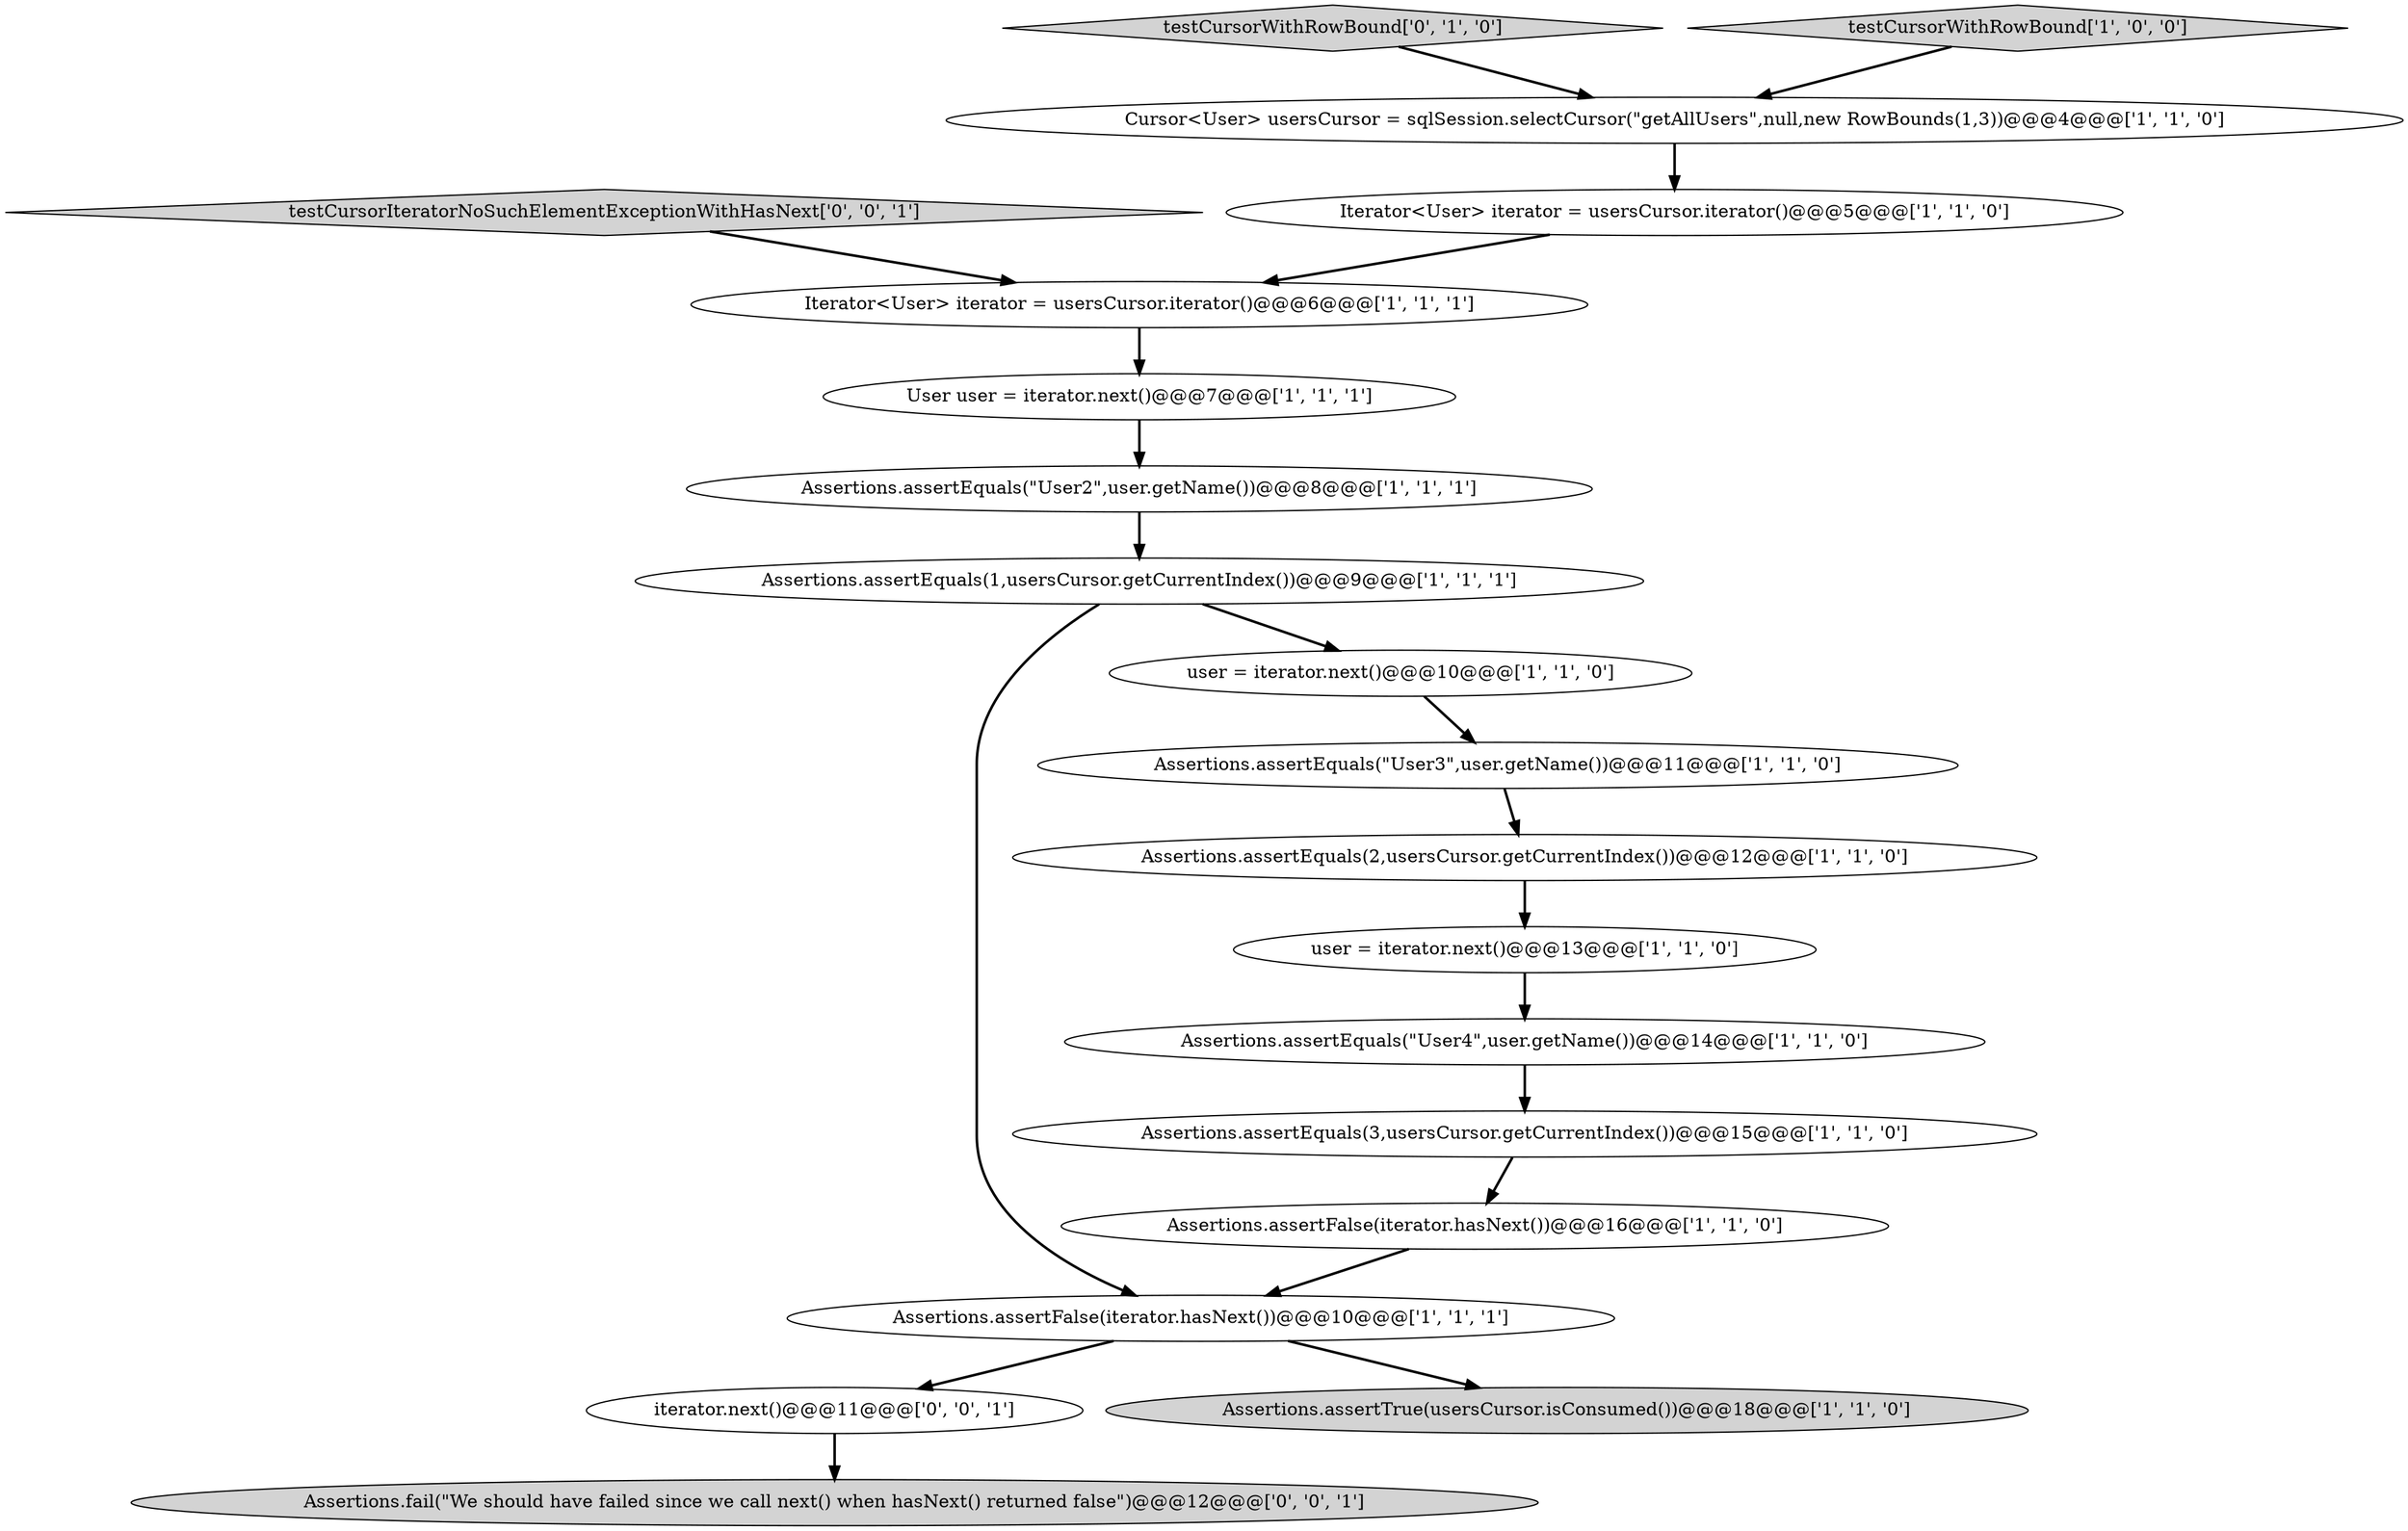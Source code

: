 digraph {
9 [style = filled, label = "Assertions.assertEquals(3,usersCursor.getCurrentIndex())@@@15@@@['1', '1', '0']", fillcolor = white, shape = ellipse image = "AAA0AAABBB1BBB"];
19 [style = filled, label = "testCursorIteratorNoSuchElementExceptionWithHasNext['0', '0', '1']", fillcolor = lightgray, shape = diamond image = "AAA0AAABBB3BBB"];
7 [style = filled, label = "Iterator<User> iterator = usersCursor.iterator()@@@6@@@['1', '1', '1']", fillcolor = white, shape = ellipse image = "AAA0AAABBB1BBB"];
15 [style = filled, label = "Assertions.assertEquals(\"User4\",user.getName())@@@14@@@['1', '1', '0']", fillcolor = white, shape = ellipse image = "AAA0AAABBB1BBB"];
17 [style = filled, label = "Assertions.fail(\"We should have failed since we call next() when hasNext() returned false\")@@@12@@@['0', '0', '1']", fillcolor = lightgray, shape = ellipse image = "AAA0AAABBB3BBB"];
11 [style = filled, label = "Assertions.assertEquals(2,usersCursor.getCurrentIndex())@@@12@@@['1', '1', '0']", fillcolor = white, shape = ellipse image = "AAA0AAABBB1BBB"];
1 [style = filled, label = "Assertions.assertEquals(\"User3\",user.getName())@@@11@@@['1', '1', '0']", fillcolor = white, shape = ellipse image = "AAA0AAABBB1BBB"];
5 [style = filled, label = "Assertions.assertEquals(1,usersCursor.getCurrentIndex())@@@9@@@['1', '1', '1']", fillcolor = white, shape = ellipse image = "AAA0AAABBB1BBB"];
13 [style = filled, label = "Assertions.assertEquals(\"User2\",user.getName())@@@8@@@['1', '1', '1']", fillcolor = white, shape = ellipse image = "AAA0AAABBB1BBB"];
8 [style = filled, label = "Iterator<User> iterator = usersCursor.iterator()@@@5@@@['1', '1', '0']", fillcolor = white, shape = ellipse image = "AAA0AAABBB1BBB"];
2 [style = filled, label = "Assertions.assertFalse(iterator.hasNext())@@@10@@@['1', '1', '1']", fillcolor = white, shape = ellipse image = "AAA0AAABBB1BBB"];
14 [style = filled, label = "user = iterator.next()@@@10@@@['1', '1', '0']", fillcolor = white, shape = ellipse image = "AAA0AAABBB1BBB"];
18 [style = filled, label = "iterator.next()@@@11@@@['0', '0', '1']", fillcolor = white, shape = ellipse image = "AAA0AAABBB3BBB"];
3 [style = filled, label = "user = iterator.next()@@@13@@@['1', '1', '0']", fillcolor = white, shape = ellipse image = "AAA0AAABBB1BBB"];
16 [style = filled, label = "testCursorWithRowBound['0', '1', '0']", fillcolor = lightgray, shape = diamond image = "AAA0AAABBB2BBB"];
0 [style = filled, label = "testCursorWithRowBound['1', '0', '0']", fillcolor = lightgray, shape = diamond image = "AAA0AAABBB1BBB"];
10 [style = filled, label = "User user = iterator.next()@@@7@@@['1', '1', '1']", fillcolor = white, shape = ellipse image = "AAA0AAABBB1BBB"];
12 [style = filled, label = "Cursor<User> usersCursor = sqlSession.selectCursor(\"getAllUsers\",null,new RowBounds(1,3))@@@4@@@['1', '1', '0']", fillcolor = white, shape = ellipse image = "AAA0AAABBB1BBB"];
4 [style = filled, label = "Assertions.assertTrue(usersCursor.isConsumed())@@@18@@@['1', '1', '0']", fillcolor = lightgray, shape = ellipse image = "AAA0AAABBB1BBB"];
6 [style = filled, label = "Assertions.assertFalse(iterator.hasNext())@@@16@@@['1', '1', '0']", fillcolor = white, shape = ellipse image = "AAA0AAABBB1BBB"];
18->17 [style = bold, label=""];
2->18 [style = bold, label=""];
5->2 [style = bold, label=""];
3->15 [style = bold, label=""];
9->6 [style = bold, label=""];
0->12 [style = bold, label=""];
5->14 [style = bold, label=""];
10->13 [style = bold, label=""];
11->3 [style = bold, label=""];
7->10 [style = bold, label=""];
12->8 [style = bold, label=""];
15->9 [style = bold, label=""];
2->4 [style = bold, label=""];
16->12 [style = bold, label=""];
19->7 [style = bold, label=""];
14->1 [style = bold, label=""];
8->7 [style = bold, label=""];
1->11 [style = bold, label=""];
6->2 [style = bold, label=""];
13->5 [style = bold, label=""];
}
